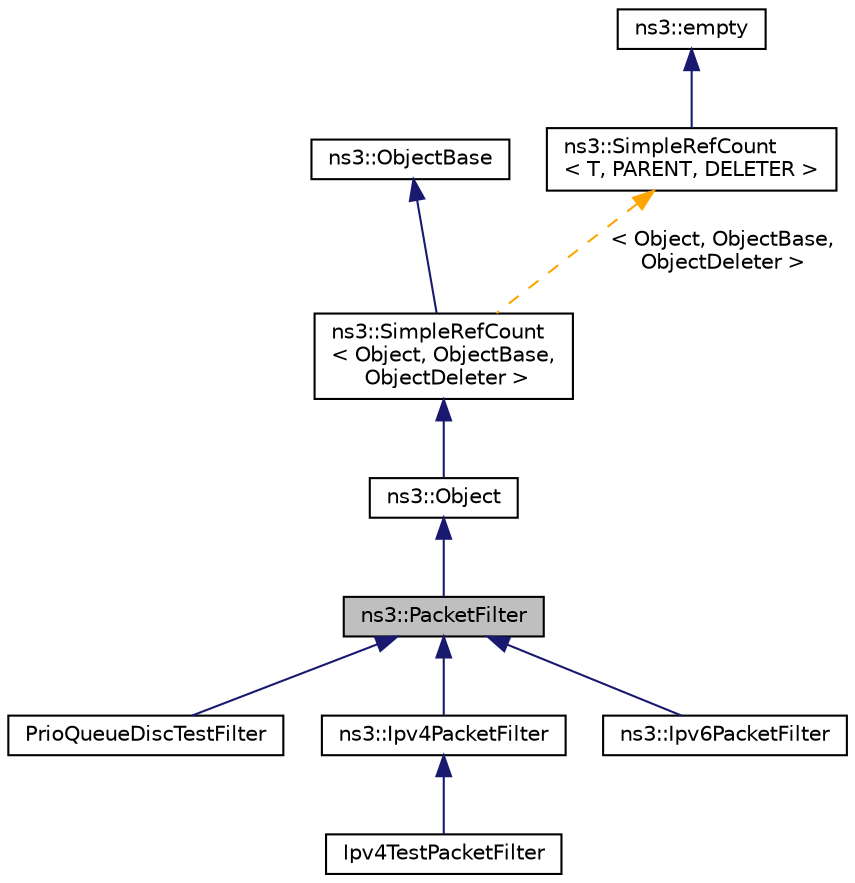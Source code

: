 digraph "ns3::PacketFilter"
{
 // LATEX_PDF_SIZE
  edge [fontname="Helvetica",fontsize="10",labelfontname="Helvetica",labelfontsize="10"];
  node [fontname="Helvetica",fontsize="10",shape=record];
  Node1 [label="ns3::PacketFilter",height=0.2,width=0.4,color="black", fillcolor="grey75", style="filled", fontcolor="black",tooltip="PacketFilter is the abstract base class for filters used by queue discs to classify packets."];
  Node2 -> Node1 [dir="back",color="midnightblue",fontsize="10",style="solid",fontname="Helvetica"];
  Node2 [label="ns3::Object",height=0.2,width=0.4,color="black", fillcolor="white", style="filled",URL="$classns3_1_1_object.html",tooltip="A base class which provides memory management and object aggregation."];
  Node3 -> Node2 [dir="back",color="midnightblue",fontsize="10",style="solid",fontname="Helvetica"];
  Node3 [label="ns3::SimpleRefCount\l\< Object, ObjectBase,\l ObjectDeleter \>",height=0.2,width=0.4,color="black", fillcolor="white", style="filled",URL="$classns3_1_1_simple_ref_count.html",tooltip=" "];
  Node4 -> Node3 [dir="back",color="midnightblue",fontsize="10",style="solid",fontname="Helvetica"];
  Node4 [label="ns3::ObjectBase",height=0.2,width=0.4,color="black", fillcolor="white", style="filled",URL="$classns3_1_1_object_base.html",tooltip="Anchor the ns-3 type and attribute system."];
  Node5 -> Node3 [dir="back",color="orange",fontsize="10",style="dashed",label=" \< Object, ObjectBase,\l ObjectDeleter \>" ,fontname="Helvetica"];
  Node5 [label="ns3::SimpleRefCount\l\< T, PARENT, DELETER \>",height=0.2,width=0.4,color="black", fillcolor="white", style="filled",URL="$classns3_1_1_simple_ref_count.html",tooltip="A template-based reference counting class."];
  Node6 -> Node5 [dir="back",color="midnightblue",fontsize="10",style="solid",fontname="Helvetica"];
  Node6 [label="ns3::empty",height=0.2,width=0.4,color="black", fillcolor="white", style="filled",URL="$classns3_1_1empty.html",tooltip="make Callback use a separate empty type"];
  Node1 -> Node7 [dir="back",color="midnightblue",fontsize="10",style="solid",fontname="Helvetica"];
  Node7 [label="PrioQueueDiscTestFilter",height=0.2,width=0.4,color="black", fillcolor="white", style="filled",URL="$class_prio_queue_disc_test_filter.html",tooltip="Prio Queue Disc Test Packet Filter."];
  Node1 -> Node8 [dir="back",color="midnightblue",fontsize="10",style="solid",fontname="Helvetica"];
  Node8 [label="ns3::Ipv4PacketFilter",height=0.2,width=0.4,color="black", fillcolor="white", style="filled",URL="$classns3_1_1_ipv4_packet_filter.html",tooltip="Ipv4PacketFilter is the abstract base class for filters defined for IPv4 packets."];
  Node8 -> Node9 [dir="back",color="midnightblue",fontsize="10",style="solid",fontname="Helvetica"];
  Node9 [label="Ipv4TestPacketFilter",height=0.2,width=0.4,color="black", fillcolor="white", style="filled",URL="$class_ipv4_test_packet_filter.html",tooltip="Simple test packet filter able to classify IPv4 packets."];
  Node1 -> Node10 [dir="back",color="midnightblue",fontsize="10",style="solid",fontname="Helvetica"];
  Node10 [label="ns3::Ipv6PacketFilter",height=0.2,width=0.4,color="black", fillcolor="white", style="filled",URL="$classns3_1_1_ipv6_packet_filter.html",tooltip="Ipv6PacketFilter is the abstract base class for filters defined for IPv6 packets."];
}
